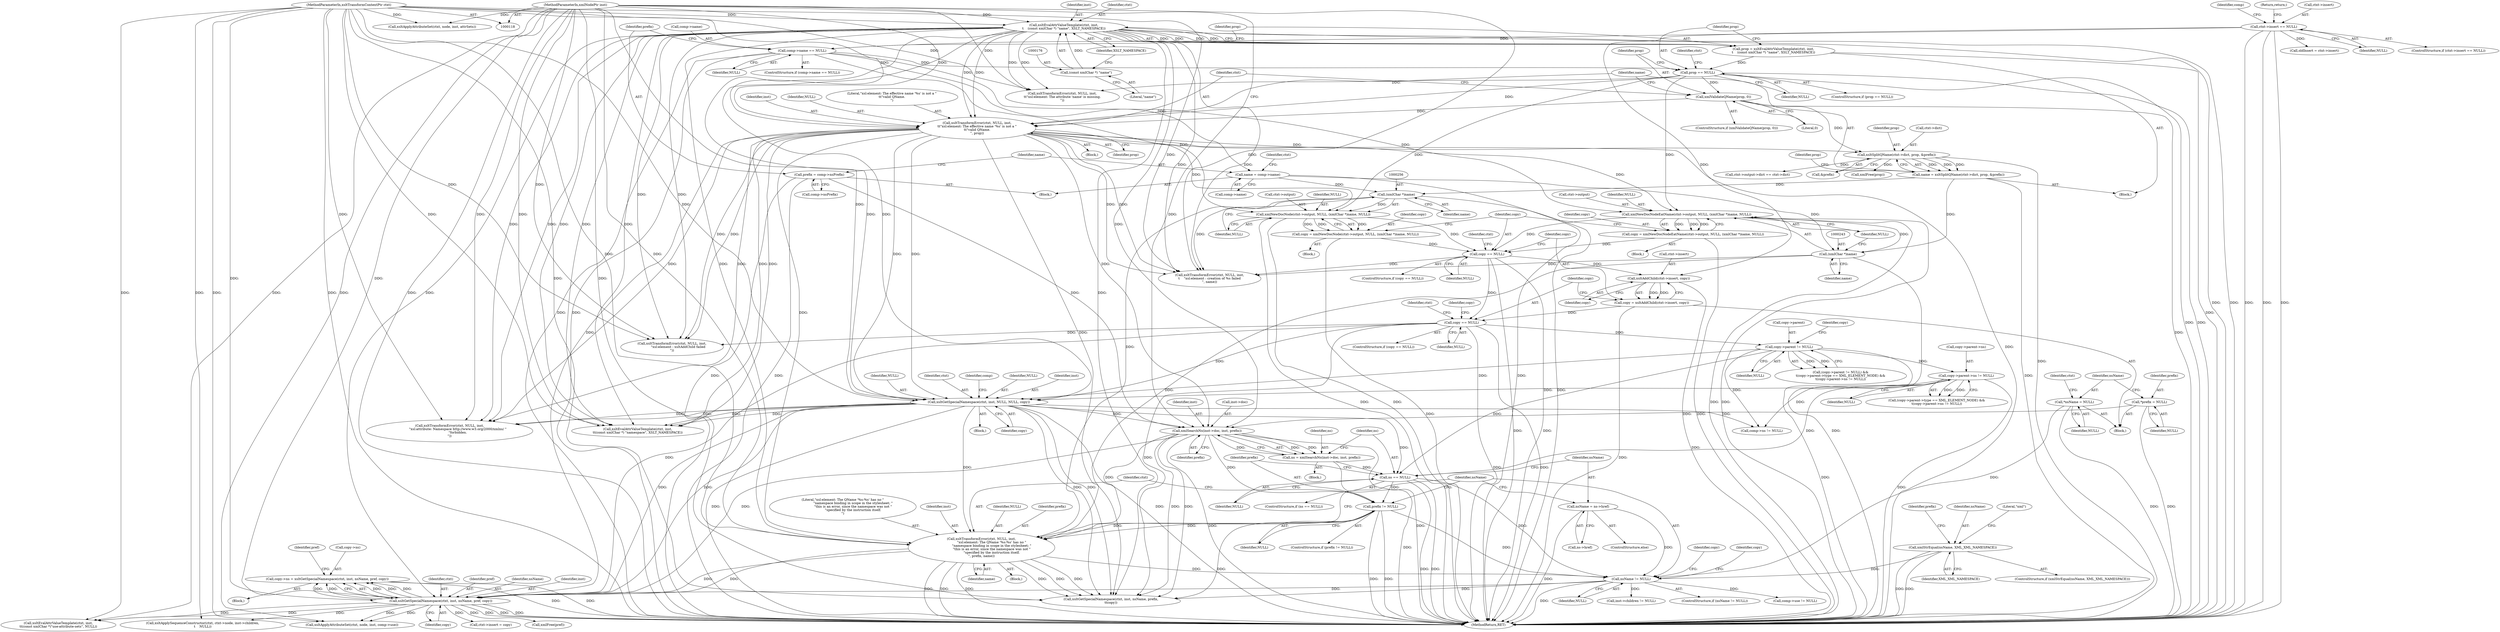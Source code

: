 digraph "0_Chrome_96dbafe288dbe2f0cc45fa3c39daf6d0c37acbab_39@API" {
"1000426" [label="(Call,copy->ns = xsltGetSpecialNamespace(ctxt, inst, nsName, pref, copy))"];
"1000430" [label="(Call,xsltGetSpecialNamespace(ctxt, inst, nsName, pref, copy))"];
"1000407" [label="(Call,xsltTransformError(ctxt, NULL, inst,\n                    \"xsl:element: The QName '%s:%s' has no \"\n                    \"namespace binding in scope in the stylesheet; \"\n                    \"this is an error, since the namespace was not \"\n                    \"specified by the instruction itself.\n\", prefix, name))"];
"1000172" [label="(Call,xsltEvalAttrValueTemplate(ctxt, inst,\n\t    (const xmlChar *) \"name\", XSLT_NAMESPACE))"];
"1000119" [label="(MethodParameterIn,xsltTransformContextPtr ctxt)"];
"1000121" [label="(MethodParameterIn,xmlNodePtr inst)"];
"1000175" [label="(Call,(const xmlChar *) \"name\")"];
"1000195" [label="(Call,xsltTransformError(ctxt, NULL, inst,\n\t\t\"xsl:element: The effective name '%s' is not a \"\n\t\t\"valid QName.\n\", prop))"];
"1000180" [label="(Call,prop == NULL)"];
"1000170" [label="(Call,prop = xsltEvalAttrValueTemplate(ctxt, inst,\n\t    (const xmlChar *) \"name\", XSLT_NAMESPACE))"];
"1000164" [label="(Call,comp->name == NULL)"];
"1000146" [label="(Call,ctxt->insert == NULL)"];
"1000191" [label="(Call,xmlValidateQName(prop, 0))"];
"1000313" [label="(Call,xsltGetSpecialNamespace(ctxt, inst, NULL, NULL, copy))"];
"1000292" [label="(Call,copy->parent != NULL)"];
"1000279" [label="(Call,copy == NULL)"];
"1000271" [label="(Call,copy = xsltAddChild(ctxt->insert, copy))"];
"1000273" [label="(Call,xsltAddChild(ctxt->insert, copy))"];
"1000260" [label="(Call,copy == NULL)"];
"1000235" [label="(Call,copy = xmlNewDocNodeEatName(ctxt->output, NULL, (xmlChar *)name, NULL))"];
"1000237" [label="(Call,xmlNewDocNodeEatName(ctxt->output, NULL, (xmlChar *)name, NULL))"];
"1000242" [label="(Call,(xmlChar *)name)"];
"1000219" [label="(Call,name = comp->name)"];
"1000201" [label="(Call,name = xsltSplitQName(ctxt->dict, prop, &prefix))"];
"1000203" [label="(Call,xsltSplitQName(ctxt->dict, prop, &prefix))"];
"1000248" [label="(Call,copy = xmlNewDocNode(ctxt->output, NULL, (xmlChar *)name, NULL))"];
"1000250" [label="(Call,xmlNewDocNode(ctxt->output, NULL, (xmlChar *)name, NULL))"];
"1000255" [label="(Call,(xmlChar *)name)"];
"1000305" [label="(Call,copy->parent->ns != NULL)"];
"1000403" [label="(Call,prefix != NULL)"];
"1000391" [label="(Call,xmlSearchNs(inst->doc, inst, prefix))"];
"1000214" [label="(Call,prefix = comp->nsPrefix)"];
"1000136" [label="(Call,*prefix = NULL)"];
"1000398" [label="(Call,ns == NULL)"];
"1000389" [label="(Call,ns = xmlSearchNs(inst->doc, inst, prefix))"];
"1000421" [label="(Call,nsName != NULL)"];
"1000376" [label="(Call,xmlStrEqual(nsName, XML_XML_NAMESPACE))"];
"1000140" [label="(Call,*nsName = NULL)"];
"1000415" [label="(Call,nsName = ns->href)"];
"1000195" [label="(Call,xsltTransformError(ctxt, NULL, inst,\n\t\t\"xsl:element: The effective name '%s' is not a \"\n\t\t\"valid QName.\n\", prop))"];
"1000204" [label="(Call,ctxt->dict)"];
"1000431" [label="(Identifier,ctxt)"];
"1000414" [label="(ControlStructure,else)"];
"1000225" [label="(Call,ctxt->output->dict == ctxt->dict)"];
"1000172" [label="(Call,xsltEvalAttrValueTemplate(ctxt, inst,\n\t    (const xmlChar *) \"name\", XSLT_NAMESPACE))"];
"1000430" [label="(Call,xsltGetSpecialNamespace(ctxt, inst, nsName, pref, copy))"];
"1000435" [label="(Identifier,copy)"];
"1000450" [label="(Call,ctxt->insert = copy)"];
"1000281" [label="(Identifier,NULL)"];
"1000178" [label="(Identifier,XSLT_NAMESPACE)"];
"1000234" [label="(Block,)"];
"1000180" [label="(Call,prop == NULL)"];
"1000251" [label="(Call,ctxt->output)"];
"1000196" [label="(Identifier,ctxt)"];
"1000248" [label="(Call,copy = xmlNewDocNode(ctxt->output, NULL, (xmlChar *)name, NULL))"];
"1000314" [label="(Identifier,ctxt)"];
"1000242" [label="(Call,(xmlChar *)name)"];
"1000219" [label="(Call,name = comp->name)"];
"1000194" [label="(Block,)"];
"1000175" [label="(Call,(const xmlChar *) \"name\")"];
"1000198" [label="(Identifier,inst)"];
"1000215" [label="(Identifier,prefix)"];
"1000271" [label="(Call,copy = xsltAddChild(ctxt->insert, copy))"];
"1000137" [label="(Identifier,prefix)"];
"1000407" [label="(Call,xsltTransformError(ctxt, NULL, inst,\n                    \"xsl:element: The QName '%s:%s' has no \"\n                    \"namespace binding in scope in the stylesheet; \"\n                    \"this is an error, since the namespace was not \"\n                    \"specified by the instruction itself.\n\", prefix, name))"];
"1000260" [label="(Call,copy == NULL)"];
"1000423" [label="(Identifier,NULL)"];
"1000482" [label="(Call,xsltEvalAttrValueTemplate(ctxt, inst,\n\t\t(const xmlChar *)\"use-attribute-sets\", NULL))"];
"1000150" [label="(Identifier,NULL)"];
"1000417" [label="(Call,ns->href)"];
"1000280" [label="(Identifier,copy)"];
"1000436" [label="(Call,xmlFree(pref))"];
"1000397" [label="(ControlStructure,if (ns == NULL))"];
"1000181" [label="(Identifier,prop)"];
"1000403" [label="(Call,prefix != NULL)"];
"1000311" [label="(Identifier,NULL)"];
"1000421" [label="(Call,nsName != NULL)"];
"1000321" [label="(Identifier,comp)"];
"1000262" [label="(Identifier,NULL)"];
"1000378" [label="(Identifier,XML_XML_NAMESPACE)"];
"1000384" [label="(Identifier,prefix)"];
"1000406" [label="(Block,)"];
"1000377" [label="(Identifier,nsName)"];
"1000182" [label="(Identifier,NULL)"];
"1000387" [label="(Block,)"];
"1000427" [label="(Call,copy->ns)"];
"1000316" [label="(Identifier,NULL)"];
"1000165" [label="(Call,comp->name)"];
"1000207" [label="(Identifier,prop)"];
"1000247" [label="(Block,)"];
"1000279" [label="(Call,copy == NULL)"];
"1000121" [label="(MethodParameterIn,xmlNodePtr inst)"];
"1000193" [label="(Literal,0)"];
"1000151" [label="(Return,return;)"];
"1000502" [label="(Call,inst->children != NULL)"];
"1000313" [label="(Call,xsltGetSpecialNamespace(ctxt, inst, NULL, NULL, copy))"];
"1000216" [label="(Call,comp->nsPrefix)"];
"1000467" [label="(Call,xsltApplyAttributeSet(ctxt, node, inst, comp->use))"];
"1000147" [label="(Call,ctxt->insert)"];
"1000434" [label="(Identifier,pref)"];
"1000148" [label="(Identifier,ctxt)"];
"1000442" [label="(Identifier,copy)"];
"1000433" [label="(Identifier,nsName)"];
"1000145" [label="(ControlStructure,if (ctxt->insert == NULL))"];
"1000415" [label="(Call,nsName = ns->href)"];
"1000177" [label="(Literal,\"name\")"];
"1000146" [label="(Call,ctxt->insert == NULL)"];
"1000168" [label="(Identifier,NULL)"];
"1000375" [label="(ControlStructure,if (xmlStrEqual(nsName, XML_XML_NAMESPACE)))"];
"1000220" [label="(Identifier,name)"];
"1000273" [label="(Call,xsltAddChild(ctxt->insert, copy))"];
"1000312" [label="(Block,)"];
"1000315" [label="(Identifier,inst)"];
"1000163" [label="(ControlStructure,if (comp->name == NULL))"];
"1000392" [label="(Call,inst->doc)"];
"1000155" [label="(Identifier,comp)"];
"1000408" [label="(Identifier,ctxt)"];
"1000203" [label="(Call,xsltSplitQName(ctxt->dict, prop, &prefix))"];
"1000250" [label="(Call,xmlNewDocNode(ctxt->output, NULL, (xmlChar *)name, NULL))"];
"1000432" [label="(Identifier,inst)"];
"1000297" [label="(Call,(copy->parent->type == XML_ELEMENT_NODE) &&\n\t(copy->parent->ns != NULL))"];
"1000191" [label="(Call,xmlValidateQName(prop, 0))"];
"1000396" [label="(Identifier,prefix)"];
"1000192" [label="(Identifier,prop)"];
"1000278" [label="(ControlStructure,if (copy == NULL))"];
"1000318" [label="(Identifier,copy)"];
"1000236" [label="(Identifier,copy)"];
"1000228" [label="(Identifier,ctxt)"];
"1000277" [label="(Identifier,copy)"];
"1000411" [label="(Literal,\"xsl:element: The QName '%s:%s' has no \"\n                    \"namespace binding in scope in the stylesheet; \"\n                    \"this is an error, since the namespace was not \"\n                    \"specified by the instruction itself.\n\")"];
"1000294" [label="(Identifier,copy)"];
"1000158" [label="(Call,oldInsert = ctxt->insert)"];
"1000305" [label="(Call,copy->parent->ns != NULL)"];
"1000292" [label="(Call,copy->parent != NULL)"];
"1000274" [label="(Call,ctxt->insert)"];
"1000380" [label="(Literal,\"xml\")"];
"1000164" [label="(Call,comp->name == NULL)"];
"1000221" [label="(Call,comp->name)"];
"1000494" [label="(Call,xsltApplyAttributeSet(ctxt, node, inst, attrSets))"];
"1000245" [label="(Identifier,NULL)"];
"1000140" [label="(Call,*nsName = NULL)"];
"1000171" [label="(Identifier,prop)"];
"1000235" [label="(Call,copy = xmlNewDocNodeEatName(ctxt->output, NULL, (xmlChar *)name, NULL))"];
"1000325" [label="(Call,comp->ns != NULL)"];
"1000507" [label="(Call,xsltApplySequenceConstructor(ctxt, ctxt->node, inst->children,\n\t    NULL))"];
"1000238" [label="(Call,ctxt->output)"];
"1000420" [label="(ControlStructure,if (nsName != NULL))"];
"1000376" [label="(Call,xmlStrEqual(nsName, XML_XML_NAMESPACE))"];
"1000200" [label="(Identifier,prop)"];
"1000261" [label="(Identifier,copy)"];
"1000214" [label="(Call,prefix = comp->nsPrefix)"];
"1000136" [label="(Call,*prefix = NULL)"];
"1000197" [label="(Identifier,NULL)"];
"1000369" [label="(Call,xsltTransformError(ctxt, NULL, inst,\n                \"xsl:attribute: Namespace http://www.w3.org/2000/xmlns/ \"\n                \"forbidden.\n\"))"];
"1000249" [label="(Identifier,copy)"];
"1000119" [label="(MethodParameterIn,xsltTransformContextPtr ctxt)"];
"1000410" [label="(Identifier,inst)"];
"1000184" [label="(Call,xsltTransformError(ctxt, NULL, inst,\n\t\t\"xsl:element: The attribute 'name' is missing.\n\"))"];
"1000264" [label="(Call,xsltTransformError(ctxt, NULL, inst,\n\t    \"xsl:element : creation of %s failed\n\", name))"];
"1000244" [label="(Identifier,name)"];
"1000426" [label="(Call,copy->ns = xsltGetSpecialNamespace(ctxt, inst, nsName, pref, copy))"];
"1000405" [label="(Identifier,NULL)"];
"1000398" [label="(Call,ns == NULL)"];
"1000272" [label="(Identifier,copy)"];
"1000523" [label="(MethodReturn,RET)"];
"1000409" [label="(Identifier,NULL)"];
"1000170" [label="(Call,prop = xsltEvalAttrValueTemplate(ctxt, inst,\n\t    (const xmlChar *) \"name\", XSLT_NAMESPACE))"];
"1000293" [label="(Call,copy->parent)"];
"1000389" [label="(Call,ns = xmlSearchNs(inst->doc, inst, prefix))"];
"1000190" [label="(ControlStructure,if (xmlValidateQName(prop, 0)))"];
"1000258" [label="(Identifier,NULL)"];
"1000416" [label="(Identifier,nsName)"];
"1000283" [label="(Call,xsltTransformError(ctxt, NULL, inst,\n            \"xsl:element : xsltAddChild failed\n\"))"];
"1000306" [label="(Call,copy->parent->ns)"];
"1000444" [label="(Call,xsltGetSpecialNamespace(ctxt, inst, nsName, prefix,\n\t\tcopy))"];
"1000138" [label="(Identifier,NULL)"];
"1000425" [label="(Block,)"];
"1000301" [label="(Identifier,copy)"];
"1000241" [label="(Identifier,NULL)"];
"1000208" [label="(Call,&prefix)"];
"1000428" [label="(Identifier,copy)"];
"1000349" [label="(Call,xsltEvalAttrValueTemplate(ctxt, inst,\n\t\t(const xmlChar *) \"namespace\", XSLT_NAMESPACE))"];
"1000413" [label="(Identifier,name)"];
"1000185" [label="(Identifier,ctxt)"];
"1000211" [label="(Identifier,prop)"];
"1000179" [label="(ControlStructure,if (prop == NULL))"];
"1000296" [label="(Identifier,NULL)"];
"1000317" [label="(Identifier,NULL)"];
"1000255" [label="(Call,(xmlChar *)name)"];
"1000201" [label="(Call,name = xsltSplitQName(ctxt->dict, prop, &prefix))"];
"1000402" [label="(ControlStructure,if (prefix != NULL))"];
"1000291" [label="(Call,(copy->parent != NULL) &&\n\t(copy->parent->type == XML_ELEMENT_NODE) &&\n\t(copy->parent->ns != NULL))"];
"1000399" [label="(Identifier,ns)"];
"1000265" [label="(Identifier,ctxt)"];
"1000202" [label="(Identifier,name)"];
"1000412" [label="(Identifier,prefix)"];
"1000169" [label="(Block,)"];
"1000259" [label="(ControlStructure,if (copy == NULL))"];
"1000395" [label="(Identifier,inst)"];
"1000437" [label="(Identifier,pref)"];
"1000199" [label="(Literal,\"xsl:element: The effective name '%s' is not a \"\n\t\t\"valid QName.\n\")"];
"1000404" [label="(Identifier,prefix)"];
"1000284" [label="(Identifier,ctxt)"];
"1000391" [label="(Call,xmlSearchNs(inst->doc, inst, prefix))"];
"1000174" [label="(Identifier,inst)"];
"1000390" [label="(Identifier,ns)"];
"1000210" [label="(Call,xmlFree(prop))"];
"1000237" [label="(Call,xmlNewDocNodeEatName(ctxt->output, NULL, (xmlChar *)name, NULL))"];
"1000142" [label="(Identifier,NULL)"];
"1000213" [label="(Block,)"];
"1000123" [label="(Block,)"];
"1000141" [label="(Identifier,nsName)"];
"1000254" [label="(Identifier,NULL)"];
"1000257" [label="(Identifier,name)"];
"1000461" [label="(Call,comp->use != NULL)"];
"1000173" [label="(Identifier,ctxt)"];
"1000400" [label="(Identifier,NULL)"];
"1000422" [label="(Identifier,nsName)"];
"1000426" -> "1000425"  [label="AST: "];
"1000426" -> "1000430"  [label="CFG: "];
"1000427" -> "1000426"  [label="AST: "];
"1000430" -> "1000426"  [label="AST: "];
"1000437" -> "1000426"  [label="CFG: "];
"1000426" -> "1000523"  [label="DDG: "];
"1000426" -> "1000523"  [label="DDG: "];
"1000430" -> "1000426"  [label="DDG: "];
"1000430" -> "1000426"  [label="DDG: "];
"1000430" -> "1000426"  [label="DDG: "];
"1000430" -> "1000426"  [label="DDG: "];
"1000430" -> "1000426"  [label="DDG: "];
"1000430" -> "1000435"  [label="CFG: "];
"1000431" -> "1000430"  [label="AST: "];
"1000432" -> "1000430"  [label="AST: "];
"1000433" -> "1000430"  [label="AST: "];
"1000434" -> "1000430"  [label="AST: "];
"1000435" -> "1000430"  [label="AST: "];
"1000430" -> "1000523"  [label="DDG: "];
"1000430" -> "1000523"  [label="DDG: "];
"1000430" -> "1000523"  [label="DDG: "];
"1000407" -> "1000430"  [label="DDG: "];
"1000407" -> "1000430"  [label="DDG: "];
"1000172" -> "1000430"  [label="DDG: "];
"1000195" -> "1000430"  [label="DDG: "];
"1000313" -> "1000430"  [label="DDG: "];
"1000313" -> "1000430"  [label="DDG: "];
"1000119" -> "1000430"  [label="DDG: "];
"1000391" -> "1000430"  [label="DDG: "];
"1000121" -> "1000430"  [label="DDG: "];
"1000421" -> "1000430"  [label="DDG: "];
"1000279" -> "1000430"  [label="DDG: "];
"1000430" -> "1000436"  [label="DDG: "];
"1000430" -> "1000450"  [label="DDG: "];
"1000430" -> "1000467"  [label="DDG: "];
"1000430" -> "1000467"  [label="DDG: "];
"1000430" -> "1000482"  [label="DDG: "];
"1000430" -> "1000482"  [label="DDG: "];
"1000430" -> "1000507"  [label="DDG: "];
"1000407" -> "1000406"  [label="AST: "];
"1000407" -> "1000413"  [label="CFG: "];
"1000408" -> "1000407"  [label="AST: "];
"1000409" -> "1000407"  [label="AST: "];
"1000410" -> "1000407"  [label="AST: "];
"1000411" -> "1000407"  [label="AST: "];
"1000412" -> "1000407"  [label="AST: "];
"1000413" -> "1000407"  [label="AST: "];
"1000422" -> "1000407"  [label="CFG: "];
"1000407" -> "1000523"  [label="DDG: "];
"1000407" -> "1000523"  [label="DDG: "];
"1000407" -> "1000523"  [label="DDG: "];
"1000172" -> "1000407"  [label="DDG: "];
"1000195" -> "1000407"  [label="DDG: "];
"1000313" -> "1000407"  [label="DDG: "];
"1000119" -> "1000407"  [label="DDG: "];
"1000403" -> "1000407"  [label="DDG: "];
"1000403" -> "1000407"  [label="DDG: "];
"1000391" -> "1000407"  [label="DDG: "];
"1000121" -> "1000407"  [label="DDG: "];
"1000242" -> "1000407"  [label="DDG: "];
"1000255" -> "1000407"  [label="DDG: "];
"1000407" -> "1000421"  [label="DDG: "];
"1000407" -> "1000444"  [label="DDG: "];
"1000407" -> "1000444"  [label="DDG: "];
"1000407" -> "1000444"  [label="DDG: "];
"1000172" -> "1000170"  [label="AST: "];
"1000172" -> "1000178"  [label="CFG: "];
"1000173" -> "1000172"  [label="AST: "];
"1000174" -> "1000172"  [label="AST: "];
"1000175" -> "1000172"  [label="AST: "];
"1000178" -> "1000172"  [label="AST: "];
"1000170" -> "1000172"  [label="CFG: "];
"1000172" -> "1000523"  [label="DDG: "];
"1000172" -> "1000523"  [label="DDG: "];
"1000172" -> "1000170"  [label="DDG: "];
"1000172" -> "1000170"  [label="DDG: "];
"1000172" -> "1000170"  [label="DDG: "];
"1000172" -> "1000170"  [label="DDG: "];
"1000119" -> "1000172"  [label="DDG: "];
"1000121" -> "1000172"  [label="DDG: "];
"1000175" -> "1000172"  [label="DDG: "];
"1000172" -> "1000184"  [label="DDG: "];
"1000172" -> "1000184"  [label="DDG: "];
"1000172" -> "1000195"  [label="DDG: "];
"1000172" -> "1000195"  [label="DDG: "];
"1000172" -> "1000264"  [label="DDG: "];
"1000172" -> "1000264"  [label="DDG: "];
"1000172" -> "1000283"  [label="DDG: "];
"1000172" -> "1000283"  [label="DDG: "];
"1000172" -> "1000313"  [label="DDG: "];
"1000172" -> "1000313"  [label="DDG: "];
"1000172" -> "1000349"  [label="DDG: "];
"1000172" -> "1000349"  [label="DDG: "];
"1000172" -> "1000349"  [label="DDG: "];
"1000172" -> "1000369"  [label="DDG: "];
"1000172" -> "1000369"  [label="DDG: "];
"1000172" -> "1000391"  [label="DDG: "];
"1000172" -> "1000444"  [label="DDG: "];
"1000119" -> "1000118"  [label="AST: "];
"1000119" -> "1000523"  [label="DDG: "];
"1000119" -> "1000184"  [label="DDG: "];
"1000119" -> "1000195"  [label="DDG: "];
"1000119" -> "1000264"  [label="DDG: "];
"1000119" -> "1000283"  [label="DDG: "];
"1000119" -> "1000313"  [label="DDG: "];
"1000119" -> "1000349"  [label="DDG: "];
"1000119" -> "1000369"  [label="DDG: "];
"1000119" -> "1000444"  [label="DDG: "];
"1000119" -> "1000467"  [label="DDG: "];
"1000119" -> "1000482"  [label="DDG: "];
"1000119" -> "1000494"  [label="DDG: "];
"1000119" -> "1000507"  [label="DDG: "];
"1000121" -> "1000118"  [label="AST: "];
"1000121" -> "1000523"  [label="DDG: "];
"1000121" -> "1000184"  [label="DDG: "];
"1000121" -> "1000195"  [label="DDG: "];
"1000121" -> "1000264"  [label="DDG: "];
"1000121" -> "1000283"  [label="DDG: "];
"1000121" -> "1000313"  [label="DDG: "];
"1000121" -> "1000349"  [label="DDG: "];
"1000121" -> "1000369"  [label="DDG: "];
"1000121" -> "1000391"  [label="DDG: "];
"1000121" -> "1000444"  [label="DDG: "];
"1000121" -> "1000467"  [label="DDG: "];
"1000121" -> "1000482"  [label="DDG: "];
"1000121" -> "1000494"  [label="DDG: "];
"1000175" -> "1000177"  [label="CFG: "];
"1000176" -> "1000175"  [label="AST: "];
"1000177" -> "1000175"  [label="AST: "];
"1000178" -> "1000175"  [label="CFG: "];
"1000195" -> "1000194"  [label="AST: "];
"1000195" -> "1000200"  [label="CFG: "];
"1000196" -> "1000195"  [label="AST: "];
"1000197" -> "1000195"  [label="AST: "];
"1000198" -> "1000195"  [label="AST: "];
"1000199" -> "1000195"  [label="AST: "];
"1000200" -> "1000195"  [label="AST: "];
"1000202" -> "1000195"  [label="CFG: "];
"1000195" -> "1000523"  [label="DDG: "];
"1000180" -> "1000195"  [label="DDG: "];
"1000191" -> "1000195"  [label="DDG: "];
"1000195" -> "1000203"  [label="DDG: "];
"1000195" -> "1000237"  [label="DDG: "];
"1000195" -> "1000250"  [label="DDG: "];
"1000195" -> "1000264"  [label="DDG: "];
"1000195" -> "1000264"  [label="DDG: "];
"1000195" -> "1000283"  [label="DDG: "];
"1000195" -> "1000283"  [label="DDG: "];
"1000195" -> "1000313"  [label="DDG: "];
"1000195" -> "1000313"  [label="DDG: "];
"1000195" -> "1000349"  [label="DDG: "];
"1000195" -> "1000349"  [label="DDG: "];
"1000195" -> "1000369"  [label="DDG: "];
"1000195" -> "1000369"  [label="DDG: "];
"1000195" -> "1000391"  [label="DDG: "];
"1000195" -> "1000444"  [label="DDG: "];
"1000180" -> "1000179"  [label="AST: "];
"1000180" -> "1000182"  [label="CFG: "];
"1000181" -> "1000180"  [label="AST: "];
"1000182" -> "1000180"  [label="AST: "];
"1000185" -> "1000180"  [label="CFG: "];
"1000192" -> "1000180"  [label="CFG: "];
"1000180" -> "1000523"  [label="DDG: "];
"1000180" -> "1000523"  [label="DDG: "];
"1000170" -> "1000180"  [label="DDG: "];
"1000164" -> "1000180"  [label="DDG: "];
"1000180" -> "1000184"  [label="DDG: "];
"1000180" -> "1000191"  [label="DDG: "];
"1000180" -> "1000237"  [label="DDG: "];
"1000180" -> "1000250"  [label="DDG: "];
"1000170" -> "1000169"  [label="AST: "];
"1000171" -> "1000170"  [label="AST: "];
"1000181" -> "1000170"  [label="CFG: "];
"1000170" -> "1000523"  [label="DDG: "];
"1000164" -> "1000163"  [label="AST: "];
"1000164" -> "1000168"  [label="CFG: "];
"1000165" -> "1000164"  [label="AST: "];
"1000168" -> "1000164"  [label="AST: "];
"1000171" -> "1000164"  [label="CFG: "];
"1000215" -> "1000164"  [label="CFG: "];
"1000164" -> "1000523"  [label="DDG: "];
"1000164" -> "1000523"  [label="DDG: "];
"1000146" -> "1000164"  [label="DDG: "];
"1000164" -> "1000219"  [label="DDG: "];
"1000164" -> "1000237"  [label="DDG: "];
"1000164" -> "1000250"  [label="DDG: "];
"1000146" -> "1000145"  [label="AST: "];
"1000146" -> "1000150"  [label="CFG: "];
"1000147" -> "1000146"  [label="AST: "];
"1000150" -> "1000146"  [label="AST: "];
"1000151" -> "1000146"  [label="CFG: "];
"1000155" -> "1000146"  [label="CFG: "];
"1000146" -> "1000523"  [label="DDG: "];
"1000146" -> "1000523"  [label="DDG: "];
"1000146" -> "1000523"  [label="DDG: "];
"1000146" -> "1000158"  [label="DDG: "];
"1000146" -> "1000273"  [label="DDG: "];
"1000191" -> "1000190"  [label="AST: "];
"1000191" -> "1000193"  [label="CFG: "];
"1000192" -> "1000191"  [label="AST: "];
"1000193" -> "1000191"  [label="AST: "];
"1000196" -> "1000191"  [label="CFG: "];
"1000202" -> "1000191"  [label="CFG: "];
"1000191" -> "1000523"  [label="DDG: "];
"1000191" -> "1000203"  [label="DDG: "];
"1000313" -> "1000312"  [label="AST: "];
"1000313" -> "1000318"  [label="CFG: "];
"1000314" -> "1000313"  [label="AST: "];
"1000315" -> "1000313"  [label="AST: "];
"1000316" -> "1000313"  [label="AST: "];
"1000317" -> "1000313"  [label="AST: "];
"1000318" -> "1000313"  [label="AST: "];
"1000321" -> "1000313"  [label="CFG: "];
"1000313" -> "1000523"  [label="DDG: "];
"1000313" -> "1000523"  [label="DDG: "];
"1000292" -> "1000313"  [label="DDG: "];
"1000305" -> "1000313"  [label="DDG: "];
"1000279" -> "1000313"  [label="DDG: "];
"1000313" -> "1000325"  [label="DDG: "];
"1000313" -> "1000349"  [label="DDG: "];
"1000313" -> "1000349"  [label="DDG: "];
"1000313" -> "1000369"  [label="DDG: "];
"1000313" -> "1000369"  [label="DDG: "];
"1000313" -> "1000391"  [label="DDG: "];
"1000313" -> "1000398"  [label="DDG: "];
"1000313" -> "1000444"  [label="DDG: "];
"1000313" -> "1000444"  [label="DDG: "];
"1000292" -> "1000291"  [label="AST: "];
"1000292" -> "1000296"  [label="CFG: "];
"1000293" -> "1000292"  [label="AST: "];
"1000296" -> "1000292"  [label="AST: "];
"1000301" -> "1000292"  [label="CFG: "];
"1000291" -> "1000292"  [label="CFG: "];
"1000292" -> "1000523"  [label="DDG: "];
"1000292" -> "1000291"  [label="DDG: "];
"1000292" -> "1000291"  [label="DDG: "];
"1000279" -> "1000292"  [label="DDG: "];
"1000292" -> "1000305"  [label="DDG: "];
"1000292" -> "1000325"  [label="DDG: "];
"1000292" -> "1000398"  [label="DDG: "];
"1000279" -> "1000278"  [label="AST: "];
"1000279" -> "1000281"  [label="CFG: "];
"1000280" -> "1000279"  [label="AST: "];
"1000281" -> "1000279"  [label="AST: "];
"1000284" -> "1000279"  [label="CFG: "];
"1000294" -> "1000279"  [label="CFG: "];
"1000279" -> "1000523"  [label="DDG: "];
"1000279" -> "1000523"  [label="DDG: "];
"1000271" -> "1000279"  [label="DDG: "];
"1000260" -> "1000279"  [label="DDG: "];
"1000279" -> "1000283"  [label="DDG: "];
"1000279" -> "1000444"  [label="DDG: "];
"1000271" -> "1000123"  [label="AST: "];
"1000271" -> "1000273"  [label="CFG: "];
"1000272" -> "1000271"  [label="AST: "];
"1000273" -> "1000271"  [label="AST: "];
"1000280" -> "1000271"  [label="CFG: "];
"1000271" -> "1000523"  [label="DDG: "];
"1000273" -> "1000271"  [label="DDG: "];
"1000273" -> "1000271"  [label="DDG: "];
"1000273" -> "1000277"  [label="CFG: "];
"1000274" -> "1000273"  [label="AST: "];
"1000277" -> "1000273"  [label="AST: "];
"1000273" -> "1000523"  [label="DDG: "];
"1000260" -> "1000273"  [label="DDG: "];
"1000260" -> "1000259"  [label="AST: "];
"1000260" -> "1000262"  [label="CFG: "];
"1000261" -> "1000260"  [label="AST: "];
"1000262" -> "1000260"  [label="AST: "];
"1000265" -> "1000260"  [label="CFG: "];
"1000272" -> "1000260"  [label="CFG: "];
"1000260" -> "1000523"  [label="DDG: "];
"1000260" -> "1000523"  [label="DDG: "];
"1000235" -> "1000260"  [label="DDG: "];
"1000248" -> "1000260"  [label="DDG: "];
"1000250" -> "1000260"  [label="DDG: "];
"1000237" -> "1000260"  [label="DDG: "];
"1000260" -> "1000264"  [label="DDG: "];
"1000235" -> "1000234"  [label="AST: "];
"1000235" -> "1000237"  [label="CFG: "];
"1000236" -> "1000235"  [label="AST: "];
"1000237" -> "1000235"  [label="AST: "];
"1000261" -> "1000235"  [label="CFG: "];
"1000235" -> "1000523"  [label="DDG: "];
"1000237" -> "1000235"  [label="DDG: "];
"1000237" -> "1000235"  [label="DDG: "];
"1000237" -> "1000235"  [label="DDG: "];
"1000237" -> "1000245"  [label="CFG: "];
"1000238" -> "1000237"  [label="AST: "];
"1000241" -> "1000237"  [label="AST: "];
"1000242" -> "1000237"  [label="AST: "];
"1000245" -> "1000237"  [label="AST: "];
"1000237" -> "1000523"  [label="DDG: "];
"1000237" -> "1000523"  [label="DDG: "];
"1000242" -> "1000237"  [label="DDG: "];
"1000242" -> "1000244"  [label="CFG: "];
"1000243" -> "1000242"  [label="AST: "];
"1000244" -> "1000242"  [label="AST: "];
"1000245" -> "1000242"  [label="CFG: "];
"1000242" -> "1000523"  [label="DDG: "];
"1000219" -> "1000242"  [label="DDG: "];
"1000201" -> "1000242"  [label="DDG: "];
"1000242" -> "1000264"  [label="DDG: "];
"1000219" -> "1000213"  [label="AST: "];
"1000219" -> "1000221"  [label="CFG: "];
"1000220" -> "1000219"  [label="AST: "];
"1000221" -> "1000219"  [label="AST: "];
"1000228" -> "1000219"  [label="CFG: "];
"1000219" -> "1000523"  [label="DDG: "];
"1000219" -> "1000255"  [label="DDG: "];
"1000201" -> "1000169"  [label="AST: "];
"1000201" -> "1000203"  [label="CFG: "];
"1000202" -> "1000201"  [label="AST: "];
"1000203" -> "1000201"  [label="AST: "];
"1000211" -> "1000201"  [label="CFG: "];
"1000201" -> "1000523"  [label="DDG: "];
"1000203" -> "1000201"  [label="DDG: "];
"1000203" -> "1000201"  [label="DDG: "];
"1000203" -> "1000201"  [label="DDG: "];
"1000201" -> "1000255"  [label="DDG: "];
"1000203" -> "1000208"  [label="CFG: "];
"1000204" -> "1000203"  [label="AST: "];
"1000207" -> "1000203"  [label="AST: "];
"1000208" -> "1000203"  [label="AST: "];
"1000203" -> "1000523"  [label="DDG: "];
"1000203" -> "1000210"  [label="DDG: "];
"1000203" -> "1000225"  [label="DDG: "];
"1000248" -> "1000247"  [label="AST: "];
"1000248" -> "1000250"  [label="CFG: "];
"1000249" -> "1000248"  [label="AST: "];
"1000250" -> "1000248"  [label="AST: "];
"1000261" -> "1000248"  [label="CFG: "];
"1000248" -> "1000523"  [label="DDG: "];
"1000250" -> "1000248"  [label="DDG: "];
"1000250" -> "1000248"  [label="DDG: "];
"1000250" -> "1000248"  [label="DDG: "];
"1000250" -> "1000258"  [label="CFG: "];
"1000251" -> "1000250"  [label="AST: "];
"1000254" -> "1000250"  [label="AST: "];
"1000255" -> "1000250"  [label="AST: "];
"1000258" -> "1000250"  [label="AST: "];
"1000250" -> "1000523"  [label="DDG: "];
"1000250" -> "1000523"  [label="DDG: "];
"1000255" -> "1000250"  [label="DDG: "];
"1000255" -> "1000257"  [label="CFG: "];
"1000256" -> "1000255"  [label="AST: "];
"1000257" -> "1000255"  [label="AST: "];
"1000258" -> "1000255"  [label="CFG: "];
"1000255" -> "1000523"  [label="DDG: "];
"1000255" -> "1000264"  [label="DDG: "];
"1000305" -> "1000297"  [label="AST: "];
"1000305" -> "1000311"  [label="CFG: "];
"1000306" -> "1000305"  [label="AST: "];
"1000311" -> "1000305"  [label="AST: "];
"1000297" -> "1000305"  [label="CFG: "];
"1000305" -> "1000523"  [label="DDG: "];
"1000305" -> "1000297"  [label="DDG: "];
"1000305" -> "1000297"  [label="DDG: "];
"1000305" -> "1000325"  [label="DDG: "];
"1000305" -> "1000398"  [label="DDG: "];
"1000403" -> "1000402"  [label="AST: "];
"1000403" -> "1000405"  [label="CFG: "];
"1000404" -> "1000403"  [label="AST: "];
"1000405" -> "1000403"  [label="AST: "];
"1000408" -> "1000403"  [label="CFG: "];
"1000422" -> "1000403"  [label="CFG: "];
"1000403" -> "1000523"  [label="DDG: "];
"1000403" -> "1000523"  [label="DDG: "];
"1000391" -> "1000403"  [label="DDG: "];
"1000398" -> "1000403"  [label="DDG: "];
"1000403" -> "1000421"  [label="DDG: "];
"1000403" -> "1000444"  [label="DDG: "];
"1000391" -> "1000389"  [label="AST: "];
"1000391" -> "1000396"  [label="CFG: "];
"1000392" -> "1000391"  [label="AST: "];
"1000395" -> "1000391"  [label="AST: "];
"1000396" -> "1000391"  [label="AST: "];
"1000389" -> "1000391"  [label="CFG: "];
"1000391" -> "1000523"  [label="DDG: "];
"1000391" -> "1000523"  [label="DDG: "];
"1000391" -> "1000389"  [label="DDG: "];
"1000391" -> "1000389"  [label="DDG: "];
"1000391" -> "1000389"  [label="DDG: "];
"1000214" -> "1000391"  [label="DDG: "];
"1000136" -> "1000391"  [label="DDG: "];
"1000391" -> "1000444"  [label="DDG: "];
"1000391" -> "1000444"  [label="DDG: "];
"1000214" -> "1000213"  [label="AST: "];
"1000214" -> "1000216"  [label="CFG: "];
"1000215" -> "1000214"  [label="AST: "];
"1000216" -> "1000214"  [label="AST: "];
"1000220" -> "1000214"  [label="CFG: "];
"1000214" -> "1000523"  [label="DDG: "];
"1000214" -> "1000523"  [label="DDG: "];
"1000136" -> "1000123"  [label="AST: "];
"1000136" -> "1000138"  [label="CFG: "];
"1000137" -> "1000136"  [label="AST: "];
"1000138" -> "1000136"  [label="AST: "];
"1000141" -> "1000136"  [label="CFG: "];
"1000136" -> "1000523"  [label="DDG: "];
"1000398" -> "1000397"  [label="AST: "];
"1000398" -> "1000400"  [label="CFG: "];
"1000399" -> "1000398"  [label="AST: "];
"1000400" -> "1000398"  [label="AST: "];
"1000404" -> "1000398"  [label="CFG: "];
"1000416" -> "1000398"  [label="CFG: "];
"1000398" -> "1000523"  [label="DDG: "];
"1000398" -> "1000523"  [label="DDG: "];
"1000389" -> "1000398"  [label="DDG: "];
"1000398" -> "1000421"  [label="DDG: "];
"1000389" -> "1000387"  [label="AST: "];
"1000390" -> "1000389"  [label="AST: "];
"1000399" -> "1000389"  [label="CFG: "];
"1000389" -> "1000523"  [label="DDG: "];
"1000421" -> "1000420"  [label="AST: "];
"1000421" -> "1000423"  [label="CFG: "];
"1000422" -> "1000421"  [label="AST: "];
"1000423" -> "1000421"  [label="AST: "];
"1000428" -> "1000421"  [label="CFG: "];
"1000442" -> "1000421"  [label="CFG: "];
"1000421" -> "1000523"  [label="DDG: "];
"1000376" -> "1000421"  [label="DDG: "];
"1000140" -> "1000421"  [label="DDG: "];
"1000415" -> "1000421"  [label="DDG: "];
"1000421" -> "1000444"  [label="DDG: "];
"1000421" -> "1000461"  [label="DDG: "];
"1000421" -> "1000502"  [label="DDG: "];
"1000376" -> "1000375"  [label="AST: "];
"1000376" -> "1000378"  [label="CFG: "];
"1000377" -> "1000376"  [label="AST: "];
"1000378" -> "1000376"  [label="AST: "];
"1000380" -> "1000376"  [label="CFG: "];
"1000384" -> "1000376"  [label="CFG: "];
"1000376" -> "1000523"  [label="DDG: "];
"1000376" -> "1000523"  [label="DDG: "];
"1000140" -> "1000123"  [label="AST: "];
"1000140" -> "1000142"  [label="CFG: "];
"1000141" -> "1000140"  [label="AST: "];
"1000142" -> "1000140"  [label="AST: "];
"1000148" -> "1000140"  [label="CFG: "];
"1000140" -> "1000523"  [label="DDG: "];
"1000415" -> "1000414"  [label="AST: "];
"1000415" -> "1000417"  [label="CFG: "];
"1000416" -> "1000415"  [label="AST: "];
"1000417" -> "1000415"  [label="AST: "];
"1000422" -> "1000415"  [label="CFG: "];
"1000415" -> "1000523"  [label="DDG: "];
}
